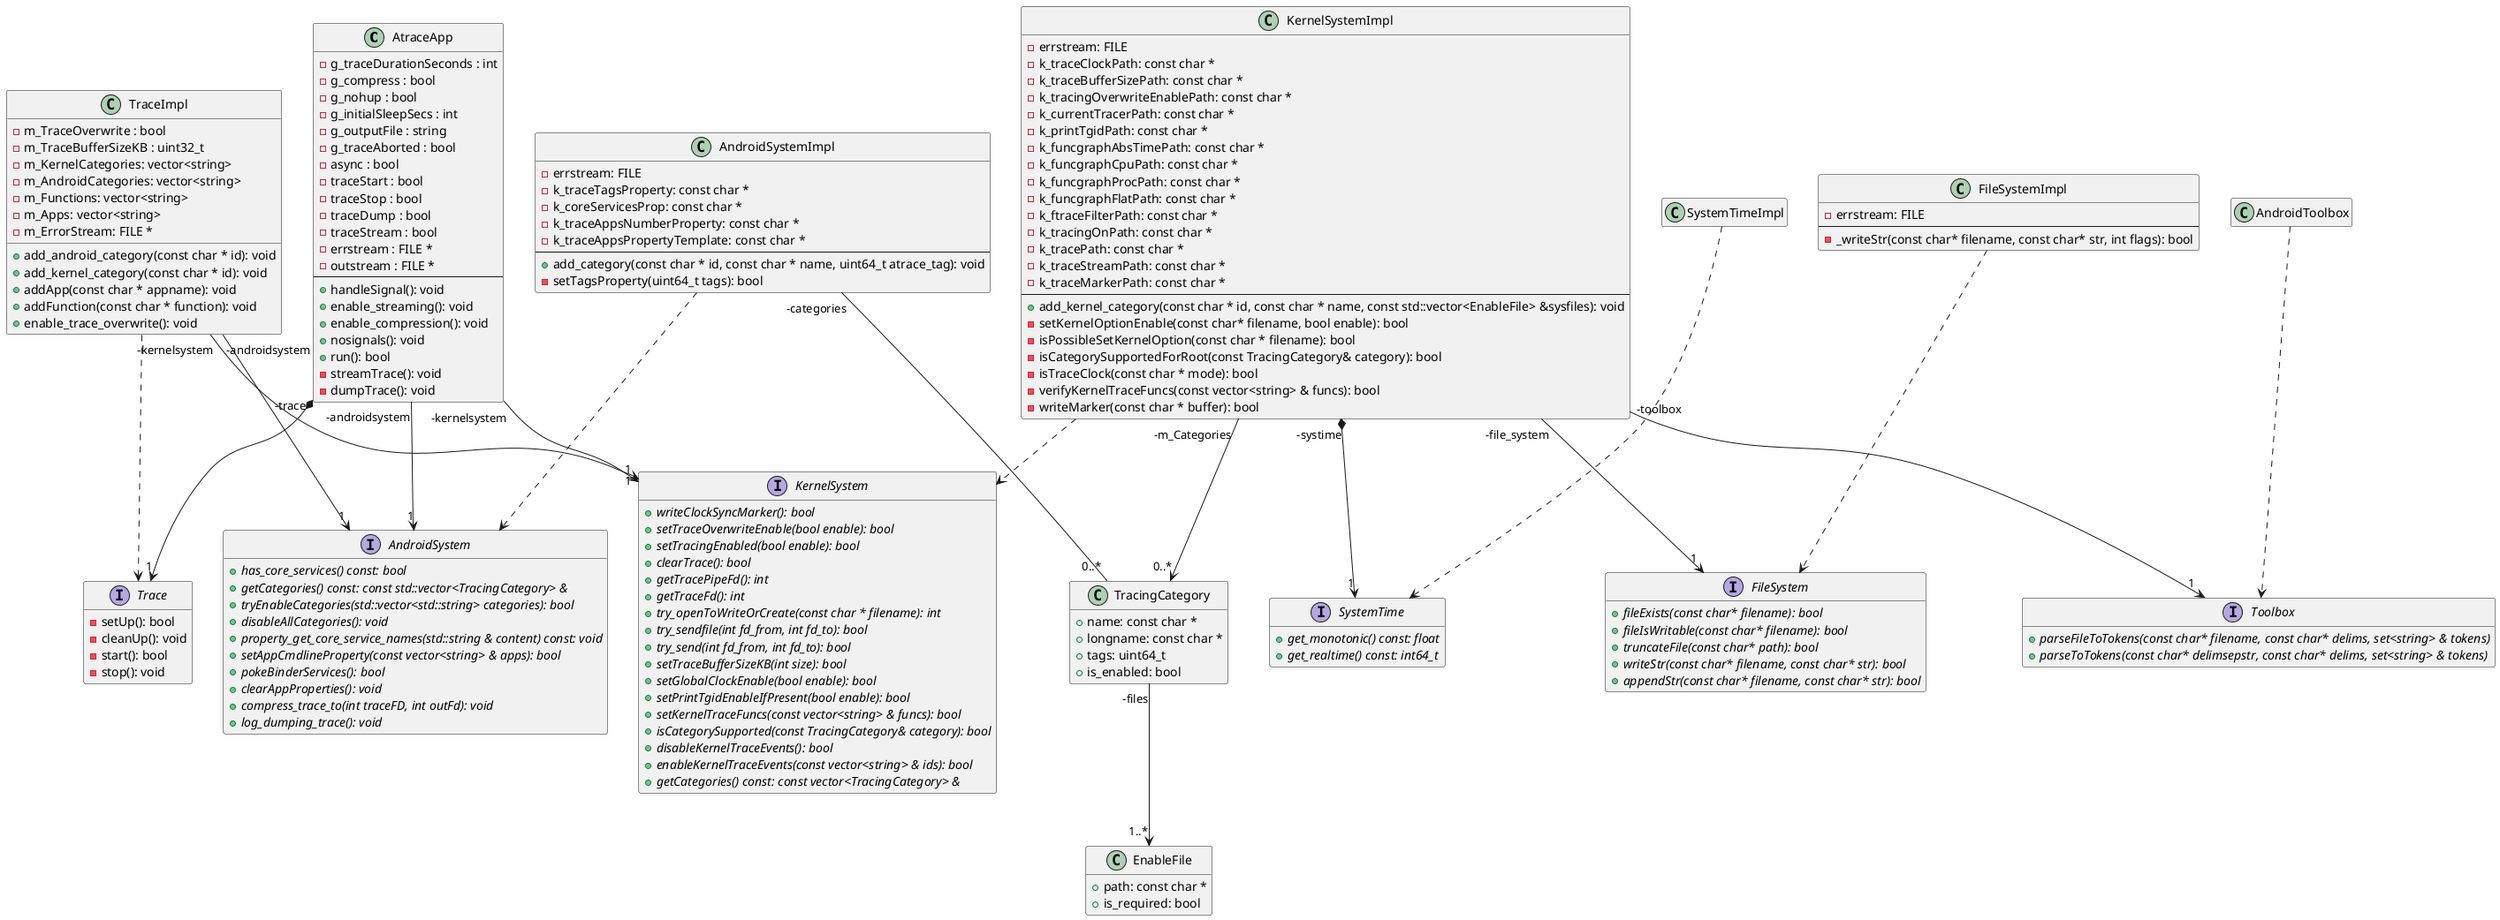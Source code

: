 @startuml

class AtraceApp {
  - g_traceDurationSeconds : int
  - g_compress : bool
  - g_nohup : bool
  - g_initialSleepSecs : int
  - g_outputFile : string
  - g_traceAborted : bool
  - async : bool
  - traceStart : bool
  - traceStop : bool
  - traceDump : bool
  - traceStream : bool
  - errstream : FILE *
  - outstream : FILE *
  --
  + handleSignal(): void
  + enable_streaming(): void
  + enable_compression(): void
  + nosignals(): void
  + run(): bool
  - streamTrace(): void 
  - dumpTrace(): void 
}

AtraceApp "-androidsystem" -->"1" AndroidSystem
AtraceApp "-kernelsystem" -->"1" KernelSystem
AtraceApp "-trace" *-->"1" Trace

interface Trace {
  - setUp(): bool 
  - cleanUp(): void 
  - start(): bool 
  - stop(): void 
}
hide Trace fields

class TraceImpl {
  - m_TraceOverwrite : bool
  - m_TraceBufferSizeKB : uint32_t
  - m_KernelCategories: vector<string>
  - m_AndroidCategories: vector<string>
  - m_Functions: vector<string>
  - m_Apps: vector<string>
  - m_ErrorStream: FILE *
  + add_android_category(const char * id): void
  + add_kernel_category(const char * id): void
  + addApp(const char * appname): void
  + addFunction(const char * function): void
  + enable_trace_overwrite(): void
}

TraceImpl ..> Trace
TraceImpl "-androidsystem" -->"1" AndroidSystem
TraceImpl "-kernelsystem" -->"1" KernelSystem


interface KernelSystem {
  + {abstract} writeClockSyncMarker(): bool 
  + {abstract} setTraceOverwriteEnable(bool enable): bool
  + {abstract} setTracingEnabled(bool enable): bool
  + {abstract} clearTrace(): bool
  + {abstract} getTracePipeFd(): int
  + {abstract} getTraceFd(): int
  + {abstract} try_openToWriteOrCreate(const char * filename): int
  + {abstract} try_sendfile(int fd_from, int fd_to): bool
  + {abstract} try_send(int fd_from, int fd_to): bool
  + {abstract} setTraceBufferSizeKB(int size): bool
  + {abstract} setGlobalClockEnable(bool enable): bool
  + {abstract} setPrintTgidEnableIfPresent(bool enable): bool
  + {abstract} setKernelTraceFuncs(const vector<string> & funcs): bool
  + {abstract} isCategorySupported(const TracingCategory& category): bool 
  + {abstract} disableKernelTraceEvents(): bool 
  + {abstract} enableKernelTraceEvents(const vector<string> & ids): bool
  + {abstract} getCategories() const: const vector<TracingCategory> &
}
hide KernelSystem fields

interface AndroidSystem {
  + {abstract} has_core_services() const: bool
  + {abstract} getCategories() const: const std::vector<TracingCategory> &
  + {abstract} tryEnableCategories(std::vector<std::string> categories): bool
  + {abstract} disableAllCategories(): void
  + {abstract} property_get_core_service_names(std::string & content) const: void
  + {abstract} setAppCmdlineProperty(const vector<string> & apps): bool
  + {abstract} pokeBinderServices(): bool
  + {abstract} clearAppProperties(): void
  + {abstract} compress_trace_to(int traceFD, int outFd): void
  + {abstract} log_dumping_trace(): void
}
hide AndroidSystem fields

interface SystemTime {
  + {abstract} get_monotonic() const: float
  + {abstract} get_realtime() const: int64_t
}
hide SystemTime fields

class TracingCategory {
  + name: const char *
  + longname: const char *
  + tags: uint64_t
  + is_enabled: bool
}
hide TracingCategory methods

TracingCategory "-files" --> "1..*" EnableFile

class EnableFile {
  + path: const char *
  + is_required: bool
}
hide EnableFile methods

class KernelSystemImpl {
  - errstream: FILE
  - k_traceClockPath: const char *
  - k_traceBufferSizePath: const char *
  - k_tracingOverwriteEnablePath: const char *
  - k_currentTracerPath: const char *
  - k_printTgidPath: const char *
  - k_funcgraphAbsTimePath: const char *
  - k_funcgraphCpuPath: const char *
  - k_funcgraphProcPath: const char *
  - k_funcgraphFlatPath: const char *
  - k_ftraceFilterPath: const char *
  - k_tracingOnPath: const char *
  - k_tracePath: const char *
  - k_traceStreamPath: const char *
  - k_traceMarkerPath: const char *
  --
  + add_kernel_category(const char * id, const char * name, const std::vector<EnableFile> &sysfiles): void
  - setKernelOptionEnable(const char* filename, bool enable): bool
  - isPossibleSetKernelOption(const char * filename): bool
  - isCategorySupportedForRoot(const TracingCategory& category): bool
  - isTraceClock(const char * mode): bool
  - verifyKernelTraceFuncs(const vector<string> & funcs): bool
  - writeMarker(const char * buffer): bool
}

KernelSystemImpl ..> KernelSystem
KernelSystemImpl "-file_system" --> "1" FileSystem
KernelSystemImpl "-toolbox" --> "1" Toolbox
KernelSystemImpl "-systime" *-->"1" SystemTime
KernelSystemImpl "-m_Categories " -->"0..*" TracingCategory

interface FileSystem {
  + {abstract} fileExists(const char* filename): bool
  + {abstract} fileIsWritable(const char* filename): bool
  + {abstract} truncateFile(const char* path): bool
  + {abstract} writeStr(const char* filename, const char* str): bool
  + {abstract} appendStr(const char* filename, const char* str): bool
}
hide FileSystem fields

class FileSystemImpl {
  - errstream: FILE
  --
  - _writeStr(const char* filename, const char* str, int flags): bool
}

FileSystemImpl ..> FileSystem

class AndroidSystemImpl {
  - errstream: FILE
  - k_traceTagsProperty: const char *
  - k_coreServicesProp: const char *
  - k_traceAppsNumberProperty: const char *
  - k_traceAppsPropertyTemplate: const char *
  --
  + add_category(const char * id, const char * name, uint64_t atrace_tag): void
  - setTagsProperty(uint64_t tags): bool
}

AndroidSystemImpl ..> AndroidSystem
AndroidSystemImpl "-categories" -- "0..*" TracingCategory

class SystemTimeImpl {
}
hide SystemTimeImpl methods
hide SystemTimeImpl fields

SystemTimeImpl ..> SystemTime

interface Toolbox {
  + {abstract} parseFileToTokens(const char* filename, const char* delims, set<string> & tokens)
  + {abstract} parseToTokens(const char* delimsepstr, const char* delims, set<string> & tokens)
}
hide Toolbox fields

class AndroidToolbox {
}
hide AndroidToolbox fields
hide AndroidToolbox methods

AndroidToolbox ..> Toolbox

@enduml